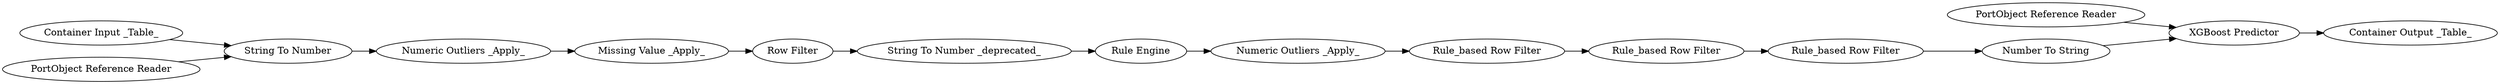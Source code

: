 digraph {
	227 -> 235
	235 -> 237
	229 -> 30
	236 -> 13
	234 -> 1214
	306 -> 227
	13 -> 230
	230 -> 231
	237 -> 229
	1213 -> 1214
	231 -> 234
	1214 -> 1161
	1216 -> 227
	161 -> 236
	30 -> 161
	231 [label="Rule_based Row Filter"]
	306 [label="Container Input _Table_"]
	1216 [label="PortObject Reference Reader"]
	227 [label="String To Number"]
	229 [label="Row Filter"]
	13 [label="Rule_based Row Filter"]
	237 [label="Missing Value _Apply_"]
	235 [label="Numeric Outliers _Apply_"]
	1214 [label="XGBoost Predictor"]
	1161 [label="Container Output _Table_"]
	236 [label="Numeric Outliers _Apply_"]
	161 [label="Rule Engine"]
	230 [label="Rule_based Row Filter"]
	234 [label="Number To String"]
	1213 [label="PortObject Reference Reader"]
	30 [label="String To Number _deprecated_"]
	rankdir=LR
}

